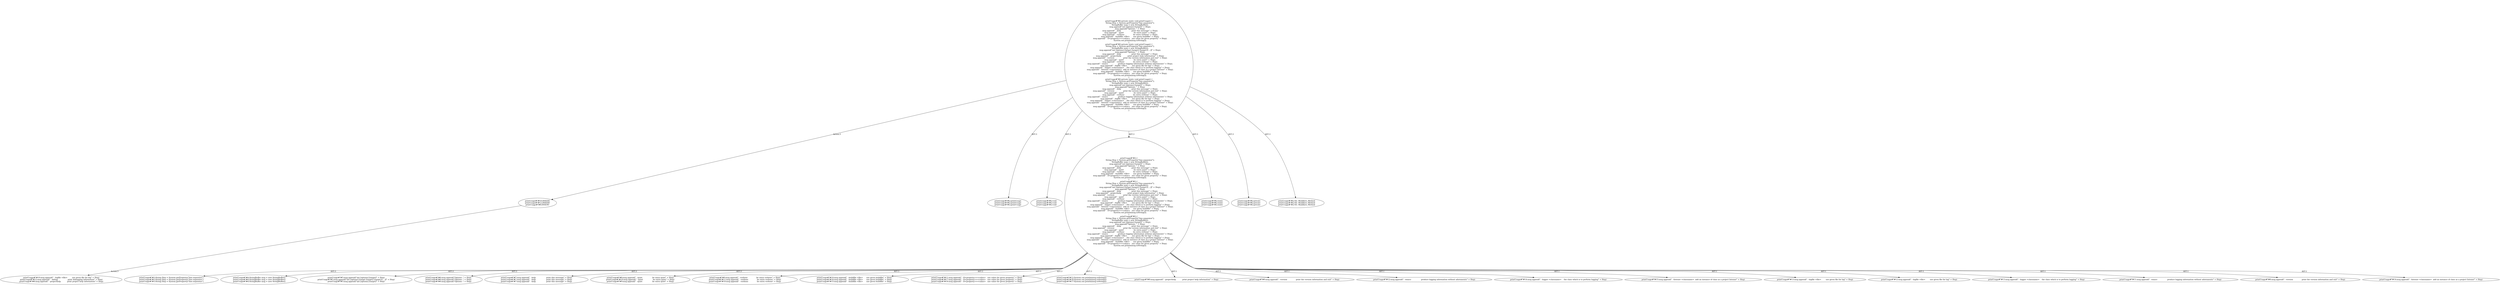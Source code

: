 digraph "Pattern" {
0 [label="printUsage#?#10:INSERT
printUsage#?#12:INSERT
printUsage#?#8:INSERT" shape=ellipse]
1 [label="printUsage#?#2:private static void printUsage() \{
    String lSep = System.getProperty(\"line.separator\");
    StringBuffer msg = new StringBuffer();
    msg.append(\"ant [options] [target]\" + lSep);
    msg.append(\"Options: \" + lSep);
    msg.append(\"  -help                  print this message\" + lSep);
    msg.append(\"  -quiet                 be extra quiet\" + lSep);
    msg.append(\"  -verbose               be extra verbose\" + lSep);
    msg.append(\"  -buildfile <file>      use given buildfile\" + lSep);
    msg.append(\"  -D<property>=<value>   use value for given property\" + lSep);
    System.out.println(msg.toString());
\}
printUsage#?#2:private static void printUsage() \{
    String lSep = System.getProperty(\"line.separator\");
    StringBuffer msg = new StringBuffer();
    msg.append(\"ant [options] [target [target2 [target3] ...]]\" + lSep);
    msg.append(\"Options: \" + lSep);
    msg.append(\"  -help                  print this message\" + lSep);
    msg.append(\"  -projecthelp           print project help information\" + lSep);
    msg.append(\"  -version               print the version information and exit\" + lSep);
    msg.append(\"  -quiet                 be extra quiet\" + lSep);
    msg.append(\"  -verbose               be extra verbose\" + lSep);
    msg.append(\"  -emacs                 produce logging information without adornments\" + lSep);
    msg.append(\"  -logfile <file>        use given file for log\" + lSep);
    msg.append(\"  -logger <classname>    the class which is to perform logging\" + lSep);
    msg.append(\"  -listener <classname>  add an instance of class as a project listener\" + lSep);
    msg.append(\"  -buildfile <file>      use given buildfile\" + lSep);
    msg.append(\"  -D<property>=<value>   use value for given property\" + lSep);
    System.out.println(msg.toString());
\}
printUsage#?#2:private static void printUsage() \{
    String lSep = System.getProperty(\"line.separator\");
    StringBuffer msg = new StringBuffer();
    msg.append(\"ant [options] [target]\" + lSep);
    msg.append(\"Options: \" + lSep);
    msg.append(\"  -help                  print this message\" + lSep);
    msg.append(\"  -version               print the version information and exit\" + lSep);
    msg.append(\"  -quiet                 be extra quiet\" + lSep);
    msg.append(\"  -verbose               be extra verbose\" + lSep);
    msg.append(\"  -emacs                 produce logging information without adornments\" + lSep);
    msg.append(\"  -logfile <file>        use given file for log\" + lSep);
    msg.append(\"  -logger <classname>    the class which is to perform logging\" + lSep);
    msg.append(\"  -listener <classname>  add an instance of class as a project listener\" + lSep);
    msg.append(\"  -buildfile <file>      use given buildfile\" + lSep);
    msg.append(\"  -D<property>=<value>   use value for given property\" + lSep);
    System.out.println(msg.toString());
\}" shape=ellipse]
2 [label="printUsage#?#2:printUsage
printUsage#?#2:printUsage
printUsage#?#2:printUsage" shape=ellipse]
3 [label="printUsage#?#2:void
printUsage#?#2:void
printUsage#?#2:void" shape=ellipse]
4 [label="printUsage#?#2:\{
    String lSep = System.getProperty(\"line.separator\");
    StringBuffer msg = new StringBuffer();
    msg.append(\"ant [options] [target]\" + lSep);
    msg.append(\"Options: \" + lSep);
    msg.append(\"  -help                  print this message\" + lSep);
    msg.append(\"  -quiet                 be extra quiet\" + lSep);
    msg.append(\"  -verbose               be extra verbose\" + lSep);
    msg.append(\"  -buildfile <file>      use given buildfile\" + lSep);
    msg.append(\"  -D<property>=<value>   use value for given property\" + lSep);
    System.out.println(msg.toString());
\}
printUsage#?#2:\{
    String lSep = System.getProperty(\"line.separator\");
    StringBuffer msg = new StringBuffer();
    msg.append(\"ant [options] [target [target2 [target3] ...]]\" + lSep);
    msg.append(\"Options: \" + lSep);
    msg.append(\"  -help                  print this message\" + lSep);
    msg.append(\"  -projecthelp           print project help information\" + lSep);
    msg.append(\"  -version               print the version information and exit\" + lSep);
    msg.append(\"  -quiet                 be extra quiet\" + lSep);
    msg.append(\"  -verbose               be extra verbose\" + lSep);
    msg.append(\"  -emacs                 produce logging information without adornments\" + lSep);
    msg.append(\"  -logfile <file>        use given file for log\" + lSep);
    msg.append(\"  -logger <classname>    the class which is to perform logging\" + lSep);
    msg.append(\"  -listener <classname>  add an instance of class as a project listener\" + lSep);
    msg.append(\"  -buildfile <file>      use given buildfile\" + lSep);
    msg.append(\"  -D<property>=<value>   use value for given property\" + lSep);
    System.out.println(msg.toString());
\}
printUsage#?#2:\{
    String lSep = System.getProperty(\"line.separator\");
    StringBuffer msg = new StringBuffer();
    msg.append(\"ant [options] [target]\" + lSep);
    msg.append(\"Options: \" + lSep);
    msg.append(\"  -help                  print this message\" + lSep);
    msg.append(\"  -version               print the version information and exit\" + lSep);
    msg.append(\"  -quiet                 be extra quiet\" + lSep);
    msg.append(\"  -verbose               be extra verbose\" + lSep);
    msg.append(\"  -emacs                 produce logging information without adornments\" + lSep);
    msg.append(\"  -logfile <file>        use given file for log\" + lSep);
    msg.append(\"  -logger <classname>    the class which is to perform logging\" + lSep);
    msg.append(\"  -listener <classname>  add an instance of class as a project listener\" + lSep);
    msg.append(\"  -buildfile <file>      use given buildfile\" + lSep);
    msg.append(\"  -D<property>=<value>   use value for given property\" + lSep);
    System.out.println(msg.toString());
\}" shape=ellipse]
5 [label="printUsage#?#3:String lSep = System.getProperty(\"line.separator\")
printUsage#?#3:String lSep = System.getProperty(\"line.separator\")
printUsage#?#3:String lSep = System.getProperty(\"line.separator\")" shape=ellipse]
6 [label="printUsage#?#4:StringBuffer msg = new StringBuffer()
printUsage#?#4:StringBuffer msg = new StringBuffer()
printUsage#?#4:StringBuffer msg = new StringBuffer()" shape=ellipse]
7 [label="printUsage#?#5:msg.append(\"ant [options] [target]\" + lSep)
printUsage#?#5:msg.append(\"ant [options] [target [target2 [target3] ...]]\" + lSep)
printUsage#?#5:msg.append(\"ant [options] [target]\" + lSep)" shape=ellipse]
8 [label="printUsage#?#6:msg.append(\"Options: \" + lSep)
printUsage#?#6:msg.append(\"Options: \" + lSep)
printUsage#?#6:msg.append(\"Options: \" + lSep)" shape=ellipse]
9 [label="printUsage#?#7:msg.append(\"  -help                  print this message\" + lSep)
printUsage#?#7:msg.append(\"  -help                  print this message\" + lSep)
printUsage#?#7:msg.append(\"  -help                  print this message\" + lSep)" shape=ellipse]
10 [label="printUsage#?#8:msg.append(\"  -quiet                 be extra quiet\" + lSep)
printUsage#?#10:msg.append(\"  -quiet                 be extra quiet\" + lSep)
printUsage#?#9:msg.append(\"  -quiet                 be extra quiet\" + lSep)" shape=ellipse]
11 [label="printUsage#?#9:msg.append(\"  -verbose               be extra verbose\" + lSep)
printUsage#?#11:msg.append(\"  -verbose               be extra verbose\" + lSep)
printUsage#?#10:msg.append(\"  -verbose               be extra verbose\" + lSep)" shape=ellipse]
12 [label="printUsage#?#10:msg.append(\"  -buildfile <file>      use given buildfile\" + lSep)
printUsage#?#16:msg.append(\"  -buildfile <file>      use given buildfile\" + lSep)
printUsage#?#15:msg.append(\"  -buildfile <file>      use given buildfile\" + lSep)" shape=ellipse]
13 [label="printUsage#?#11:msg.append(\"  -D<property>=<value>   use value for given property\" + lSep)
printUsage#?#17:msg.append(\"  -D<property>=<value>   use value for given property\" + lSep)
printUsage#?#16:msg.append(\"  -D<property>=<value>   use value for given property\" + lSep)" shape=ellipse]
14 [label="printUsage#?#12:System.out.println(msg.toString())
printUsage#?#18:System.out.println(msg.toString())
printUsage#?#17:System.out.println(msg.toString())" shape=ellipse]
15 [label="printUsage#?#2:static
printUsage#?#2:static
printUsage#?#2:static" shape=ellipse]
16 [label="printUsage#?#2:private
printUsage#?#2:private
printUsage#?#2:private" shape=ellipse]
17 [label="printUsage#?#2:VE: Modifiers_Method
printUsage#?#2:VE: Modifiers_Method
printUsage#?#2:VE: Modifiers_Method" shape=ellipse]
18 [label="printUsage#?#10:msg.append(\"  -logfile <file>        use given file for log\" + lSep)
printUsage#?#12:msg.append(\"  -debug                 print debugging information\" + lSep)
printUsage#?#8:msg.append(\"  -projecthelp           print project help information\" + lSep)" shape=ellipse]
19 [label="printUsage#?#8:msg.append(\"  -projecthelp           print project help information\" + lSep)" shape=ellipse]
20 [label="printUsage#?#9:msg.append(\"  -version               print the version information and exit\" + lSep)" shape=ellipse]
21 [label="printUsage#?#12:msg.append(\"  -emacs                 produce logging information without adornments\" + lSep)" shape=ellipse]
22 [label="printUsage#?#14:msg.append(\"  -logger <classname>    the class which is to perform logging\" + lSep)" shape=ellipse]
23 [label="printUsage#?#15:msg.append(\"  -listener <classname>  add an instance of class as a project listener\" + lSep)" shape=ellipse]
24 [label="printUsage#?#13:msg.append(\"  -logfile <file>        use given file for log\" + lSep)" shape=ellipse]
25 [label="printUsage#?#12:msg.append(\"  -logfile <file>        use given file for log\" + lSep)" shape=ellipse]
26 [label="printUsage#?#13:msg.append(\"  -logger <classname>    the class which is to perform logging\" + lSep)" shape=ellipse]
27 [label="printUsage#?#11:msg.append(\"  -emacs                 produce logging information without adornments\" + lSep)" shape=ellipse]
28 [label="printUsage#?#8:msg.append(\"  -version               print the version information and exit\" + lSep)" shape=ellipse]
29 [label="printUsage#?#14:msg.append(\"  -listener <classname>  add an instance of class as a project listener\" + lSep)" shape=ellipse]
0 -> 18 [label="Action:3"];
1 -> 0 [label="Action:3"];
1 -> 2 [label="AST:3"];
1 -> 3 [label="AST:3"];
1 -> 4 [label="AST:3"];
1 -> 15 [label="AST:3"];
1 -> 16 [label="AST:3"];
1 -> 17 [label="AST:3"];
4 -> 5 [label="AST:3"];
4 -> 6 [label="AST:3"];
4 -> 7 [label="AST:3"];
4 -> 8 [label="AST:3"];
4 -> 9 [label="AST:3"];
4 -> 10 [label="AST:3"];
4 -> 11 [label="AST:3"];
4 -> 12 [label="AST:3"];
4 -> 13 [label="AST:3"];
4 -> 14 [label="AST:3"];
4 -> 19 [label="AST:1"];
4 -> 20 [label="AST:1"];
4 -> 21 [label="AST:1"];
4 -> 22 [label="AST:1"];
4 -> 23 [label="AST:1"];
4 -> 24 [label="AST:1"];
4 -> 25 [label="AST:1"];
4 -> 26 [label="AST:1"];
4 -> 27 [label="AST:1"];
4 -> 28 [label="AST:1"];
4 -> 29 [label="AST:1"];
}